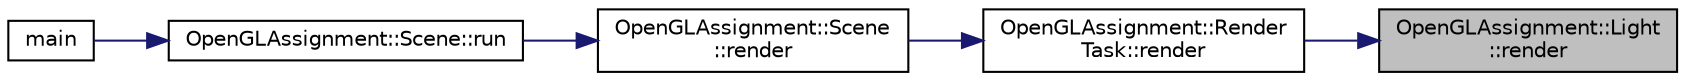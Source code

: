 digraph "OpenGLAssignment::Light::render"
{
 // LATEX_PDF_SIZE
  edge [fontname="Helvetica",fontsize="10",labelfontname="Helvetica",labelfontsize="10"];
  node [fontname="Helvetica",fontsize="10",shape=record];
  rankdir="RL";
  Node1 [label="OpenGLAssignment::Light\l::render",height=0.2,width=0.4,color="black", fillcolor="grey75", style="filled", fontcolor="black",tooltip="Render. Update the lights values."];
  Node1 -> Node2 [dir="back",color="midnightblue",fontsize="10",style="solid",fontname="Helvetica"];
  Node2 [label="OpenGLAssignment::Render\lTask::render",height=0.2,width=0.4,color="black", fillcolor="white", style="filled",URL="$class_open_g_l_assignment_1_1_render_task.html#aae3febb180c4733187137cc8179f2824",tooltip="Render the scene."];
  Node2 -> Node3 [dir="back",color="midnightblue",fontsize="10",style="solid",fontname="Helvetica"];
  Node3 [label="OpenGLAssignment::Scene\l::render",height=0.2,width=0.4,color="black", fillcolor="white", style="filled",URL="$class_open_g_l_assignment_1_1_scene.html#af743cc56f5ea7486e4a6bbe5f8622932",tooltip="Render the scene."];
  Node3 -> Node4 [dir="back",color="midnightblue",fontsize="10",style="solid",fontname="Helvetica"];
  Node4 [label="OpenGLAssignment::Scene::run",height=0.2,width=0.4,color="black", fillcolor="white", style="filled",URL="$class_open_g_l_assignment_1_1_scene.html#a1c61c5bc598a3dd828f9457cf294b1bb",tooltip="Scene loop."];
  Node4 -> Node5 [dir="back",color="midnightblue",fontsize="10",style="solid",fontname="Helvetica"];
  Node5 [label="main",height=0.2,width=0.4,color="black", fillcolor="white", style="filled",URL="$main_8cpp.html#ae66f6b31b5ad750f1fe042a706a4e3d4",tooltip=" "];
}
